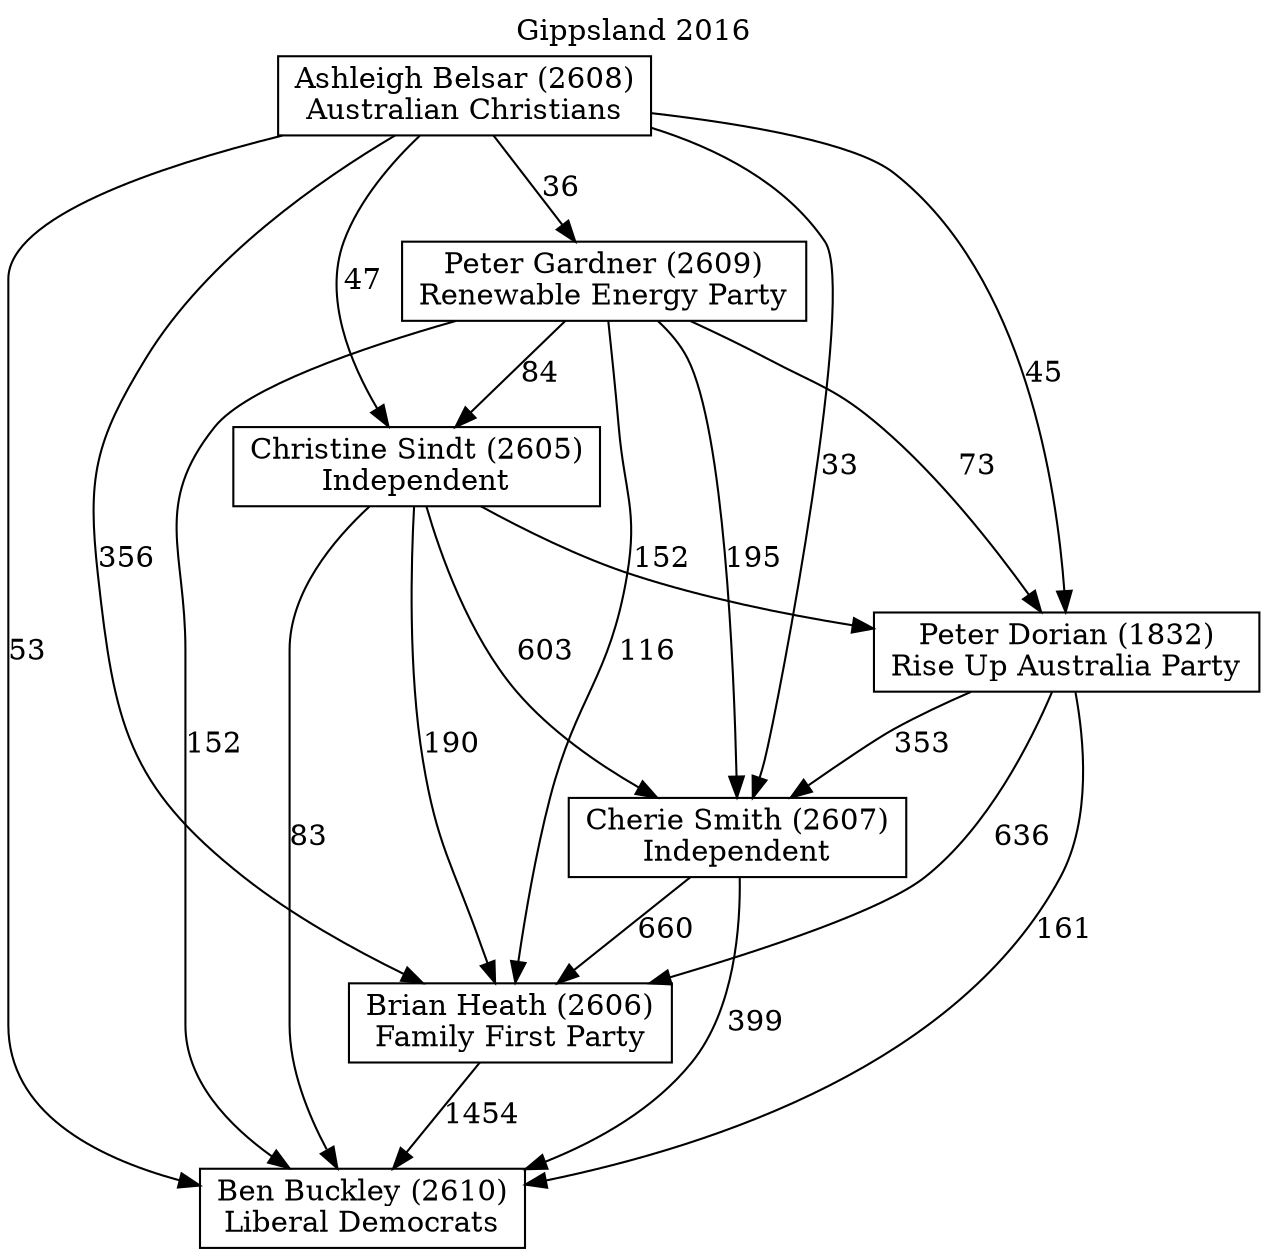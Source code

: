 // House preference flow
digraph "Ben Buckley (2610)_Gippsland_2016" {
	graph [label="Gippsland 2016" labelloc=t mclimit=2]
	node [shape=box]
	"Ben Buckley (2610)" [label="Ben Buckley (2610)
Liberal Democrats"]
	"Brian Heath (2606)" [label="Brian Heath (2606)
Family First Party"]
	"Cherie Smith (2607)" [label="Cherie Smith (2607)
Independent"]
	"Peter Dorian (1832)" [label="Peter Dorian (1832)
Rise Up Australia Party"]
	"Christine Sindt (2605)" [label="Christine Sindt (2605)
Independent"]
	"Peter Gardner (2609)" [label="Peter Gardner (2609)
Renewable Energy Party"]
	"Ashleigh Belsar (2608)" [label="Ashleigh Belsar (2608)
Australian Christians"]
	"Brian Heath (2606)" -> "Ben Buckley (2610)" [label=1454]
	"Cherie Smith (2607)" -> "Brian Heath (2606)" [label=660]
	"Peter Dorian (1832)" -> "Cherie Smith (2607)" [label=353]
	"Christine Sindt (2605)" -> "Peter Dorian (1832)" [label=152]
	"Peter Gardner (2609)" -> "Christine Sindt (2605)" [label=84]
	"Ashleigh Belsar (2608)" -> "Peter Gardner (2609)" [label=36]
	"Cherie Smith (2607)" -> "Ben Buckley (2610)" [label=399]
	"Peter Dorian (1832)" -> "Ben Buckley (2610)" [label=161]
	"Christine Sindt (2605)" -> "Ben Buckley (2610)" [label=83]
	"Peter Gardner (2609)" -> "Ben Buckley (2610)" [label=152]
	"Ashleigh Belsar (2608)" -> "Ben Buckley (2610)" [label=53]
	"Ashleigh Belsar (2608)" -> "Christine Sindt (2605)" [label=47]
	"Peter Gardner (2609)" -> "Peter Dorian (1832)" [label=73]
	"Ashleigh Belsar (2608)" -> "Peter Dorian (1832)" [label=45]
	"Christine Sindt (2605)" -> "Cherie Smith (2607)" [label=603]
	"Peter Gardner (2609)" -> "Cherie Smith (2607)" [label=195]
	"Ashleigh Belsar (2608)" -> "Cherie Smith (2607)" [label=33]
	"Peter Dorian (1832)" -> "Brian Heath (2606)" [label=636]
	"Christine Sindt (2605)" -> "Brian Heath (2606)" [label=190]
	"Peter Gardner (2609)" -> "Brian Heath (2606)" [label=116]
	"Ashleigh Belsar (2608)" -> "Brian Heath (2606)" [label=356]
}
